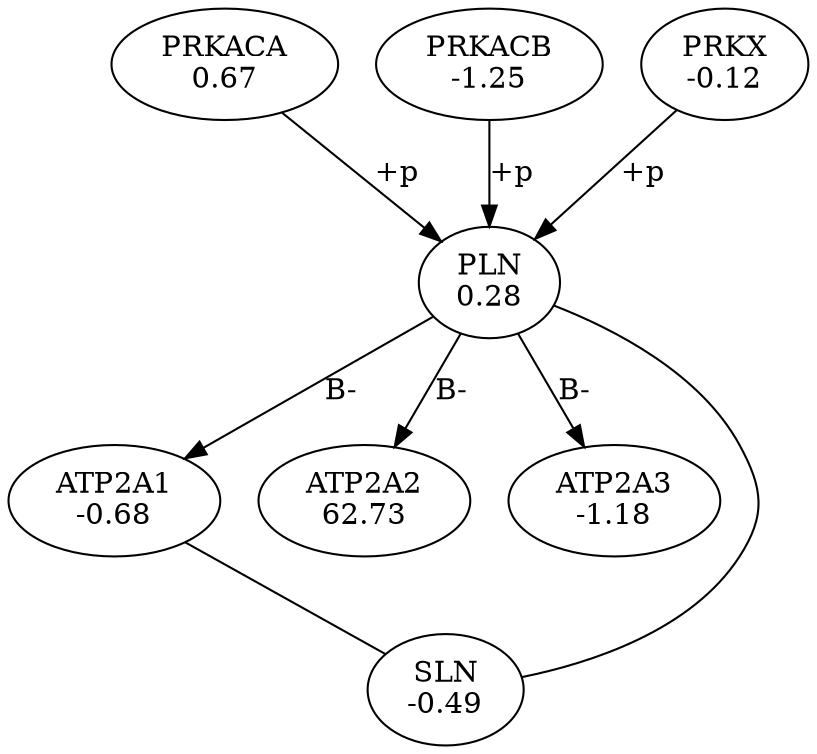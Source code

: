 digraph G {
overlap = scale ;
14981 [label = "PLN\n0.28" ] ; 
9338 [label = "ATP2A1\n-0.68" ] ; 
12337 [label = "ATP2A2\n62.73" ] ; 
934 [label = "ATP2A3\n-1.18" ] ; 
2267 [label = "SLN\n-0.49" ] ; 
184 [label = "PRKACA\n0.67" ] ; 
14625 [label = "PRKACB\n-1.25" ] ; 
12232 [label = "PRKX\n-0.12" ] ; 
14981 -> 9338 [label = "B-" ]
14981 -> 12337 [label = "B-" ]
14981 -> 934 [label = "B-" ]
9338 -> 2267 [arrowhead = "none" ]
14981 -> 2267 [arrowhead = "none" ]
184 -> 14981 [label = "+p" ]
14625 -> 14981 [label = "+p" ]
12232 -> 14981 [label = "+p" ]
}
